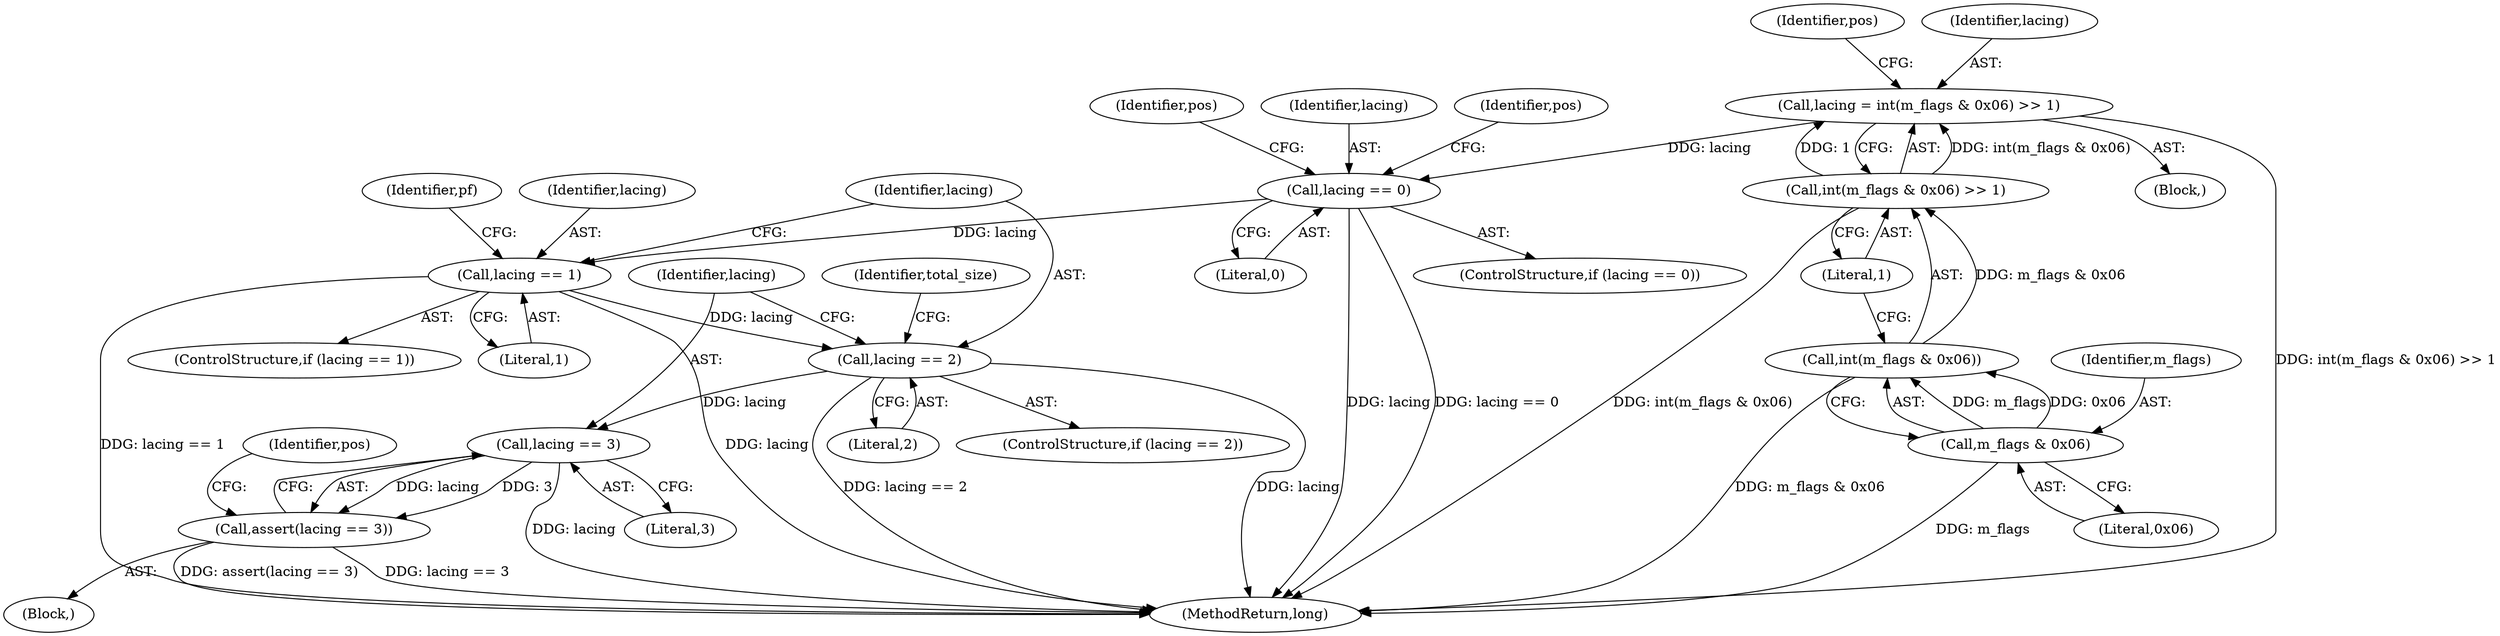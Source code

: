 digraph "0_Android_cc274e2abe8b2a6698a5c47d8aa4bb45f1f9538d_33@API" {
"1000272" [label="(Call,lacing == 0)"];
"1000261" [label="(Call,lacing = int(m_flags & 0x06) >> 1)"];
"1000263" [label="(Call,int(m_flags & 0x06) >> 1)"];
"1000264" [label="(Call,int(m_flags & 0x06))"];
"1000265" [label="(Call,m_flags & 0x06)"];
"1000358" [label="(Call,lacing == 1)"];
"1000538" [label="(Call,lacing == 2)"];
"1000616" [label="(Call,lacing == 3)"];
"1000615" [label="(Call,assert(lacing == 3))"];
"1000271" [label="(ControlStructure,if (lacing == 0))"];
"1000616" [label="(Call,lacing == 3)"];
"1000273" [label="(Identifier,lacing)"];
"1000122" [label="(Block,)"];
"1000357" [label="(ControlStructure,if (lacing == 1))"];
"1000323" [label="(Identifier,pos)"];
"1000263" [label="(Call,int(m_flags & 0x06) >> 1)"];
"1000274" [label="(Literal,0)"];
"1000270" [label="(Identifier,pos)"];
"1000615" [label="(Call,assert(lacing == 3))"];
"1000266" [label="(Identifier,m_flags)"];
"1000262" [label="(Identifier,lacing)"];
"1000540" [label="(Literal,2)"];
"1000364" [label="(Identifier,pf)"];
"1000544" [label="(Identifier,total_size)"];
"1000614" [label="(Block,)"];
"1000278" [label="(Identifier,pos)"];
"1000264" [label="(Call,int(m_flags & 0x06))"];
"1000267" [label="(Literal,0x06)"];
"1000621" [label="(Identifier,pos)"];
"1000261" [label="(Call,lacing = int(m_flags & 0x06) >> 1)"];
"1000358" [label="(Call,lacing == 1)"];
"1000537" [label="(ControlStructure,if (lacing == 2))"];
"1000617" [label="(Identifier,lacing)"];
"1000538" [label="(Call,lacing == 2)"];
"1000618" [label="(Literal,3)"];
"1000539" [label="(Identifier,lacing)"];
"1000265" [label="(Call,m_flags & 0x06)"];
"1000360" [label="(Literal,1)"];
"1000359" [label="(Identifier,lacing)"];
"1000942" [label="(MethodReturn,long)"];
"1000272" [label="(Call,lacing == 0)"];
"1000268" [label="(Literal,1)"];
"1000272" -> "1000271"  [label="AST: "];
"1000272" -> "1000274"  [label="CFG: "];
"1000273" -> "1000272"  [label="AST: "];
"1000274" -> "1000272"  [label="AST: "];
"1000278" -> "1000272"  [label="CFG: "];
"1000323" -> "1000272"  [label="CFG: "];
"1000272" -> "1000942"  [label="DDG: lacing"];
"1000272" -> "1000942"  [label="DDG: lacing == 0"];
"1000261" -> "1000272"  [label="DDG: lacing"];
"1000272" -> "1000358"  [label="DDG: lacing"];
"1000261" -> "1000122"  [label="AST: "];
"1000261" -> "1000263"  [label="CFG: "];
"1000262" -> "1000261"  [label="AST: "];
"1000263" -> "1000261"  [label="AST: "];
"1000270" -> "1000261"  [label="CFG: "];
"1000261" -> "1000942"  [label="DDG: int(m_flags & 0x06) >> 1"];
"1000263" -> "1000261"  [label="DDG: int(m_flags & 0x06)"];
"1000263" -> "1000261"  [label="DDG: 1"];
"1000263" -> "1000268"  [label="CFG: "];
"1000264" -> "1000263"  [label="AST: "];
"1000268" -> "1000263"  [label="AST: "];
"1000263" -> "1000942"  [label="DDG: int(m_flags & 0x06)"];
"1000264" -> "1000263"  [label="DDG: m_flags & 0x06"];
"1000264" -> "1000265"  [label="CFG: "];
"1000265" -> "1000264"  [label="AST: "];
"1000268" -> "1000264"  [label="CFG: "];
"1000264" -> "1000942"  [label="DDG: m_flags & 0x06"];
"1000265" -> "1000264"  [label="DDG: m_flags"];
"1000265" -> "1000264"  [label="DDG: 0x06"];
"1000265" -> "1000267"  [label="CFG: "];
"1000266" -> "1000265"  [label="AST: "];
"1000267" -> "1000265"  [label="AST: "];
"1000265" -> "1000942"  [label="DDG: m_flags"];
"1000358" -> "1000357"  [label="AST: "];
"1000358" -> "1000360"  [label="CFG: "];
"1000359" -> "1000358"  [label="AST: "];
"1000360" -> "1000358"  [label="AST: "];
"1000364" -> "1000358"  [label="CFG: "];
"1000539" -> "1000358"  [label="CFG: "];
"1000358" -> "1000942"  [label="DDG: lacing == 1"];
"1000358" -> "1000942"  [label="DDG: lacing"];
"1000358" -> "1000538"  [label="DDG: lacing"];
"1000538" -> "1000537"  [label="AST: "];
"1000538" -> "1000540"  [label="CFG: "];
"1000539" -> "1000538"  [label="AST: "];
"1000540" -> "1000538"  [label="AST: "];
"1000544" -> "1000538"  [label="CFG: "];
"1000617" -> "1000538"  [label="CFG: "];
"1000538" -> "1000942"  [label="DDG: lacing"];
"1000538" -> "1000942"  [label="DDG: lacing == 2"];
"1000538" -> "1000616"  [label="DDG: lacing"];
"1000616" -> "1000615"  [label="AST: "];
"1000616" -> "1000618"  [label="CFG: "];
"1000617" -> "1000616"  [label="AST: "];
"1000618" -> "1000616"  [label="AST: "];
"1000615" -> "1000616"  [label="CFG: "];
"1000616" -> "1000942"  [label="DDG: lacing"];
"1000616" -> "1000615"  [label="DDG: lacing"];
"1000616" -> "1000615"  [label="DDG: 3"];
"1000615" -> "1000614"  [label="AST: "];
"1000621" -> "1000615"  [label="CFG: "];
"1000615" -> "1000942"  [label="DDG: lacing == 3"];
"1000615" -> "1000942"  [label="DDG: assert(lacing == 3)"];
}
